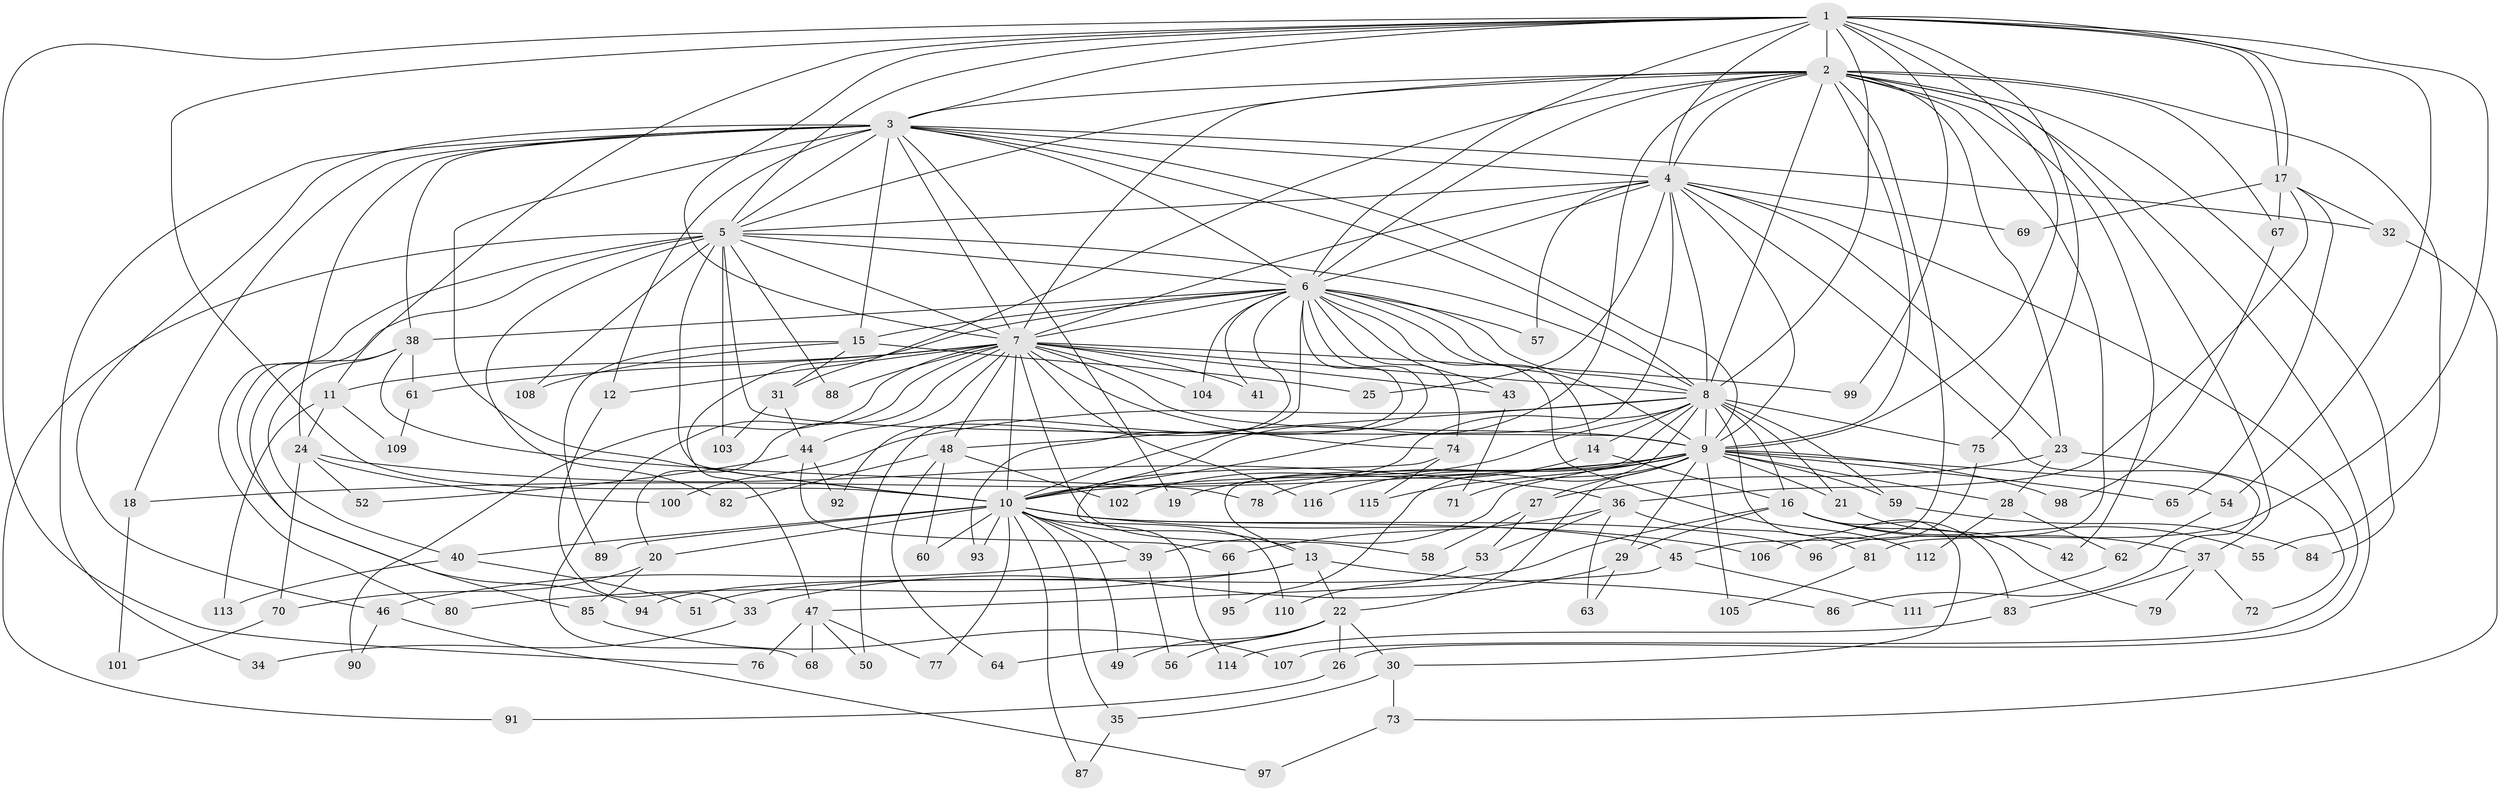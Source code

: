 // coarse degree distribution, {21: 0.02127659574468085, 12: 0.0851063829787234, 16: 0.0425531914893617, 10: 0.02127659574468085, 18: 0.02127659574468085, 4: 0.10638297872340426, 5: 0.06382978723404255, 6: 0.06382978723404255, 8: 0.06382978723404255, 9: 0.0851063829787234, 3: 0.10638297872340426, 7: 0.02127659574468085, 2: 0.2978723404255319}
// Generated by graph-tools (version 1.1) at 2025/49/03/04/25 22:49:46]
// undirected, 116 vertices, 257 edges
graph export_dot {
  node [color=gray90,style=filled];
  1;
  2;
  3;
  4;
  5;
  6;
  7;
  8;
  9;
  10;
  11;
  12;
  13;
  14;
  15;
  16;
  17;
  18;
  19;
  20;
  21;
  22;
  23;
  24;
  25;
  26;
  27;
  28;
  29;
  30;
  31;
  32;
  33;
  34;
  35;
  36;
  37;
  38;
  39;
  40;
  41;
  42;
  43;
  44;
  45;
  46;
  47;
  48;
  49;
  50;
  51;
  52;
  53;
  54;
  55;
  56;
  57;
  58;
  59;
  60;
  61;
  62;
  63;
  64;
  65;
  66;
  67;
  68;
  69;
  70;
  71;
  72;
  73;
  74;
  75;
  76;
  77;
  78;
  79;
  80;
  81;
  82;
  83;
  84;
  85;
  86;
  87;
  88;
  89;
  90;
  91;
  92;
  93;
  94;
  95;
  96;
  97;
  98;
  99;
  100;
  101;
  102;
  103;
  104;
  105;
  106;
  107;
  108;
  109;
  110;
  111;
  112;
  113;
  114;
  115;
  116;
  1 -- 2;
  1 -- 3;
  1 -- 4;
  1 -- 5;
  1 -- 6;
  1 -- 7;
  1 -- 8;
  1 -- 9;
  1 -- 10;
  1 -- 11;
  1 -- 17;
  1 -- 17;
  1 -- 54;
  1 -- 75;
  1 -- 76;
  1 -- 96;
  1 -- 99;
  2 -- 3;
  2 -- 4;
  2 -- 5;
  2 -- 6;
  2 -- 7;
  2 -- 8;
  2 -- 9;
  2 -- 10;
  2 -- 23;
  2 -- 26;
  2 -- 31;
  2 -- 37;
  2 -- 42;
  2 -- 45;
  2 -- 55;
  2 -- 67;
  2 -- 81;
  2 -- 84;
  3 -- 4;
  3 -- 5;
  3 -- 6;
  3 -- 7;
  3 -- 8;
  3 -- 9;
  3 -- 10;
  3 -- 12;
  3 -- 15;
  3 -- 18;
  3 -- 19;
  3 -- 24;
  3 -- 32;
  3 -- 34;
  3 -- 38;
  3 -- 46;
  4 -- 5;
  4 -- 6;
  4 -- 7;
  4 -- 8;
  4 -- 9;
  4 -- 10;
  4 -- 23;
  4 -- 25;
  4 -- 57;
  4 -- 69;
  4 -- 86;
  4 -- 107;
  5 -- 6;
  5 -- 7;
  5 -- 8;
  5 -- 9;
  5 -- 10;
  5 -- 80;
  5 -- 82;
  5 -- 88;
  5 -- 91;
  5 -- 94;
  5 -- 103;
  5 -- 108;
  6 -- 7;
  6 -- 8;
  6 -- 9;
  6 -- 10;
  6 -- 14;
  6 -- 15;
  6 -- 38;
  6 -- 41;
  6 -- 43;
  6 -- 47;
  6 -- 50;
  6 -- 57;
  6 -- 74;
  6 -- 92;
  6 -- 93;
  6 -- 104;
  6 -- 112;
  7 -- 8;
  7 -- 9;
  7 -- 10;
  7 -- 11;
  7 -- 12;
  7 -- 20;
  7 -- 41;
  7 -- 43;
  7 -- 44;
  7 -- 48;
  7 -- 58;
  7 -- 61;
  7 -- 68;
  7 -- 74;
  7 -- 88;
  7 -- 90;
  7 -- 99;
  7 -- 104;
  7 -- 116;
  8 -- 9;
  8 -- 10;
  8 -- 13;
  8 -- 14;
  8 -- 16;
  8 -- 21;
  8 -- 30;
  8 -- 48;
  8 -- 59;
  8 -- 75;
  8 -- 95;
  8 -- 100;
  8 -- 102;
  9 -- 10;
  9 -- 18;
  9 -- 21;
  9 -- 22;
  9 -- 27;
  9 -- 28;
  9 -- 29;
  9 -- 39;
  9 -- 54;
  9 -- 59;
  9 -- 65;
  9 -- 71;
  9 -- 78;
  9 -- 98;
  9 -- 105;
  9 -- 115;
  9 -- 116;
  10 -- 13;
  10 -- 20;
  10 -- 35;
  10 -- 39;
  10 -- 40;
  10 -- 45;
  10 -- 49;
  10 -- 60;
  10 -- 77;
  10 -- 87;
  10 -- 89;
  10 -- 93;
  10 -- 96;
  10 -- 106;
  10 -- 110;
  11 -- 24;
  11 -- 109;
  11 -- 113;
  12 -- 33;
  13 -- 22;
  13 -- 80;
  13 -- 86;
  13 -- 94;
  14 -- 16;
  14 -- 19;
  15 -- 25;
  15 -- 31;
  15 -- 89;
  15 -- 108;
  16 -- 29;
  16 -- 37;
  16 -- 51;
  16 -- 55;
  16 -- 79;
  16 -- 83;
  17 -- 32;
  17 -- 36;
  17 -- 65;
  17 -- 67;
  17 -- 69;
  18 -- 101;
  20 -- 70;
  20 -- 85;
  21 -- 42;
  22 -- 26;
  22 -- 30;
  22 -- 49;
  22 -- 56;
  22 -- 64;
  23 -- 27;
  23 -- 28;
  23 -- 72;
  24 -- 36;
  24 -- 52;
  24 -- 70;
  24 -- 100;
  26 -- 91;
  27 -- 53;
  27 -- 58;
  28 -- 62;
  28 -- 112;
  29 -- 33;
  29 -- 63;
  30 -- 35;
  30 -- 73;
  31 -- 44;
  31 -- 103;
  32 -- 73;
  33 -- 34;
  35 -- 87;
  36 -- 53;
  36 -- 63;
  36 -- 66;
  36 -- 81;
  37 -- 72;
  37 -- 79;
  37 -- 83;
  38 -- 40;
  38 -- 61;
  38 -- 78;
  38 -- 85;
  39 -- 46;
  39 -- 56;
  40 -- 51;
  40 -- 113;
  43 -- 71;
  44 -- 52;
  44 -- 66;
  44 -- 92;
  45 -- 47;
  45 -- 111;
  46 -- 90;
  46 -- 97;
  47 -- 50;
  47 -- 68;
  47 -- 76;
  47 -- 77;
  48 -- 60;
  48 -- 64;
  48 -- 82;
  48 -- 102;
  53 -- 110;
  54 -- 62;
  59 -- 84;
  61 -- 109;
  62 -- 111;
  66 -- 95;
  67 -- 98;
  70 -- 101;
  73 -- 97;
  74 -- 114;
  74 -- 115;
  75 -- 106;
  81 -- 105;
  83 -- 114;
  85 -- 107;
}
